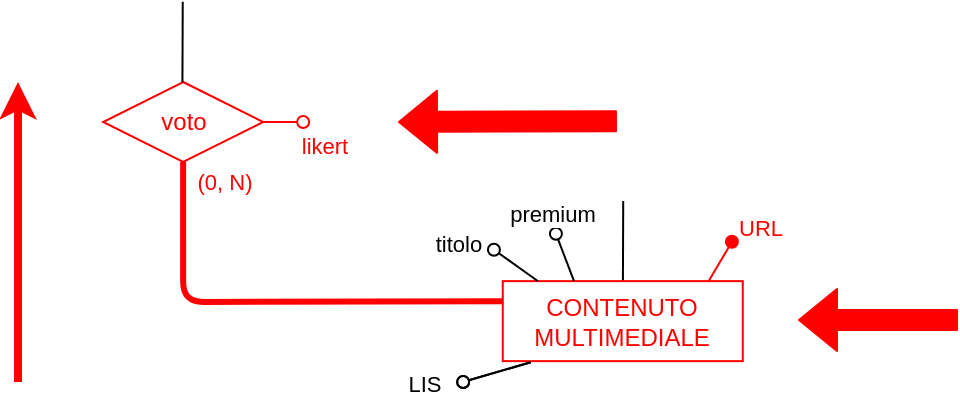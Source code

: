 <mxfile scale="1" border="10">
    <diagram id="-rriOPSDnHkLpZKLwRpb" name="Page-1">
        <mxGraphModel dx="3303" dy="2712" grid="1" gridSize="10" guides="1" tooltips="1" connect="1" arrows="1" fold="1" page="1" pageScale="1" pageWidth="850" pageHeight="1100" background="#FFFFFF" math="0" shadow="0">
            <root>
                <mxCell id="0"/>
                <mxCell id="1" parent="0"/>
                <mxCell id="687" value="" style="edgeStyle=none;html=1;endArrow=none;endFill=0;" parent="1" target="692" edge="1">
                    <mxGeometry x="-0.478" y="20" relative="1" as="geometry">
                        <mxPoint as="offset"/>
                        <mxPoint x="-2067.392" y="-1690.549" as="sourcePoint"/>
                    </mxGeometry>
                </mxCell>
                <mxCell id="692" value="&lt;font color=&quot;#ff0000&quot;&gt;CONTENUTO&lt;br&gt;MULTIMEDIALE&lt;/font&gt;" style="rounded=0;whiteSpace=wrap;html=1;strokeColor=#FF0000;" parent="1" vertex="1">
                    <mxGeometry x="-2127.61" y="-1650.43" width="120" height="40" as="geometry"/>
                </mxCell>
                <mxCell id="695" value="" style="endArrow=oval;html=1;fillStyle=auto;strokeWidth=1;startSize=6;endSize=6;fillColor=#000000;startArrow=none;startFill=0;endFill=0;exitX=0.117;exitY=1.013;exitDx=0;exitDy=0;exitPerimeter=0;" parent="1" source="692" edge="1">
                    <mxGeometry width="50" height="50" relative="1" as="geometry">
                        <mxPoint x="-2109.902" y="-1579.43" as="sourcePoint"/>
                        <mxPoint x="-2147.42" y="-1600" as="targetPoint"/>
                    </mxGeometry>
                </mxCell>
                <mxCell id="696" value="LIS" style="edgeLabel;html=1;align=center;verticalAlign=middle;resizable=0;points=[];" parent="695" vertex="1" connectable="0">
                    <mxGeometry x="0.479" y="1" relative="1" as="geometry">
                        <mxPoint x="-29" y="2" as="offset"/>
                    </mxGeometry>
                </mxCell>
                <mxCell id="702" style="edgeStyle=none;jumpStyle=arc;html=1;exitX=0.5;exitY=1;exitDx=0;exitDy=0;entryX=0;entryY=0.25;entryDx=0;entryDy=0;endArrow=none;endFill=0;strokeColor=#FF0000;strokeWidth=3;" parent="1" source="704" target="692" edge="1">
                    <mxGeometry relative="1" as="geometry">
                        <Array as="points">
                            <mxPoint x="-2287.42" y="-1640"/>
                        </Array>
                    </mxGeometry>
                </mxCell>
                <mxCell id="703" value="&lt;font color=&quot;#ff0000&quot;&gt;(0, N)&lt;/font&gt;" style="edgeLabel;html=1;align=center;verticalAlign=middle;resizable=0;points=[];strokeColor=#FF0000;" parent="702" vertex="1" connectable="0">
                    <mxGeometry x="-0.9" relative="1" as="geometry">
                        <mxPoint x="20" y="-2" as="offset"/>
                    </mxGeometry>
                </mxCell>
                <mxCell id="704" value="&lt;font color=&quot;#ff0000&quot;&gt;voto&lt;/font&gt;" style="rhombus;whiteSpace=wrap;html=1;strokeColor=#FF0000;" parent="1" vertex="1">
                    <mxGeometry x="-2327.43" y="-1750" width="80" height="40" as="geometry"/>
                </mxCell>
                <mxCell id="705" value="" style="endArrow=oval;html=1;fillStyle=auto;strokeWidth=1;startSize=6;endSize=6;fillColor=#000000;startArrow=none;startFill=0;endFill=0;strokeColor=#FF0000;" parent="1" source="704" edge="1">
                    <mxGeometry width="50" height="50" relative="1" as="geometry">
                        <mxPoint x="-2157.43" y="-1521.837" as="sourcePoint"/>
                        <mxPoint x="-2227.42" y="-1730" as="targetPoint"/>
                    </mxGeometry>
                </mxCell>
                <mxCell id="706" value="&lt;font color=&quot;#ff0000&quot;&gt;likert&lt;/font&gt;" style="edgeLabel;html=1;align=center;verticalAlign=middle;resizable=0;points=[];strokeColor=#FF0000;" parent="705" vertex="1" connectable="0">
                    <mxGeometry x="0.479" y="1" relative="1" as="geometry">
                        <mxPoint x="15" y="13" as="offset"/>
                    </mxGeometry>
                </mxCell>
                <mxCell id="718" value="" style="edgeStyle=none;html=1;endArrow=none;endFill=0;" parent="1" edge="1">
                    <mxGeometry x="-0.478" y="20" relative="1" as="geometry">
                        <mxPoint as="offset"/>
                        <mxPoint x="-2287.632" y="-1790.119" as="sourcePoint"/>
                        <mxPoint x="-2287.778" y="-1750.0" as="targetPoint"/>
                    </mxGeometry>
                </mxCell>
                <mxCell id="725" value="" style="endArrow=oval;html=1;fillStyle=auto;strokeWidth=1;startSize=6;endSize=6;fillColor=#000000;startArrow=none;startFill=0;endFill=0;exitX=0.117;exitY=1.013;exitDx=0;exitDy=0;exitPerimeter=0;" parent="1" edge="1">
                    <mxGeometry width="50" height="50" relative="1" as="geometry">
                        <mxPoint x="-2113.57" y="-1609.91" as="sourcePoint"/>
                        <mxPoint x="-2147.42" y="-1600" as="targetPoint"/>
                    </mxGeometry>
                </mxCell>
                <mxCell id="726" value="LIS" style="edgeLabel;html=1;align=center;verticalAlign=middle;resizable=0;points=[];" parent="725" vertex="1" connectable="0">
                    <mxGeometry x="0.479" y="1" relative="1" as="geometry">
                        <mxPoint x="-29" y="2" as="offset"/>
                    </mxGeometry>
                </mxCell>
                <mxCell id="737" value="" style="endArrow=classic;html=1;strokeColor=#FF0000;fontColor=#FF0000;fillColor=#FF0000;strokeWidth=4;" parent="1" edge="1">
                    <mxGeometry width="50" height="50" relative="1" as="geometry">
                        <mxPoint x="-2370" y="-1600" as="sourcePoint"/>
                        <mxPoint x="-2370" y="-1750" as="targetPoint"/>
                    </mxGeometry>
                </mxCell>
                <mxCell id="738" value="" style="shape=flexArrow;endArrow=classic;html=1;strokeColor=#FF0000;fontColor=#FF0000;fillColor=#FF0000;" parent="1" edge="1">
                    <mxGeometry width="50" height="50" relative="1" as="geometry">
                        <mxPoint x="-2070.52" y="-1730.42" as="sourcePoint"/>
                        <mxPoint x="-2180" y="-1730" as="targetPoint"/>
                    </mxGeometry>
                </mxCell>
                <mxCell id="741" value="" style="shape=flexArrow;endArrow=classic;html=1;strokeColor=#FF0000;fontColor=#FF0000;fillColor=#FF0000;" parent="1" edge="1">
                    <mxGeometry width="50" height="50" relative="1" as="geometry">
                        <mxPoint x="-1900" y="-1631" as="sourcePoint"/>
                        <mxPoint x="-1980" y="-1631" as="targetPoint"/>
                    </mxGeometry>
                </mxCell>
                <mxCell id="743" value="" style="endArrow=oval;html=1;fillStyle=auto;strokeWidth=1;startSize=6;endSize=6;fillColor=#000000;startArrow=none;startFill=0;endFill=0;exitX=0.109;exitY=0.001;exitDx=0;exitDy=0;exitPerimeter=0;" edge="1" parent="1">
                    <mxGeometry width="50" height="50" relative="1" as="geometry">
                        <mxPoint x="-2110.14" y="-1650.51" as="sourcePoint"/>
                        <mxPoint x="-2132.03" y="-1666.12" as="targetPoint"/>
                    </mxGeometry>
                </mxCell>
                <mxCell id="744" value="titolo" style="edgeLabel;html=1;align=center;verticalAlign=middle;resizable=0;points=[];" vertex="1" connectable="0" parent="743">
                    <mxGeometry x="0.479" y="1" relative="1" as="geometry">
                        <mxPoint x="-23" y="-8" as="offset"/>
                    </mxGeometry>
                </mxCell>
                <mxCell id="745" style="edgeStyle=none;shape=connector;rounded=1;fillStyle=auto;html=1;labelBackgroundColor=default;strokeColor=default;strokeWidth=1;fontFamily=Helvetica;fontSize=11;fontColor=default;endArrow=none;endFill=0;startSize=6;endSize=6;fillColor=#000000;startArrow=oval;startFill=0;" edge="1" parent="1">
                    <mxGeometry relative="1" as="geometry">
                        <mxPoint x="-2092.027" y="-1650.55" as="targetPoint"/>
                        <mxPoint x="-2101.03" y="-1674.12" as="sourcePoint"/>
                    </mxGeometry>
                </mxCell>
                <mxCell id="746" value="premium" style="edgeLabel;html=1;align=center;verticalAlign=middle;resizable=0;points=[];fontSize=11;fontFamily=Helvetica;fontColor=default;" vertex="1" connectable="0" parent="745">
                    <mxGeometry x="-0.257" y="1" relative="1" as="geometry">
                        <mxPoint x="-7" y="-19" as="offset"/>
                    </mxGeometry>
                </mxCell>
                <mxCell id="747" value="&lt;font color=&quot;#ff0000&quot; style=&quot;font-size: 11px;&quot;&gt;URL&lt;/font&gt;" style="text;html=1;align=center;verticalAlign=middle;resizable=0;points=[];autosize=1;strokeColor=none;fillColor=none;" vertex="1" parent="1">
                    <mxGeometry x="-2023.64" y="-1691.63" width="50" height="30" as="geometry"/>
                </mxCell>
                <mxCell id="748" value="" style="endArrow=oval;html=1;fillStyle=auto;strokeWidth=1;startSize=6;endSize=6;fillColor=#000000;startArrow=none;startFill=0;endFill=1;exitX=0.821;exitY=0.003;exitDx=0;exitDy=0;exitPerimeter=0;strokeColor=#FF0000;" edge="1" parent="1">
                    <mxGeometry width="50" height="50" relative="1" as="geometry">
                        <mxPoint x="-2024.7" y="-1650.43" as="sourcePoint"/>
                        <mxPoint x="-2013.03" y="-1670.12" as="targetPoint"/>
                    </mxGeometry>
                </mxCell>
            </root>
        </mxGraphModel>
    </diagram>
</mxfile>